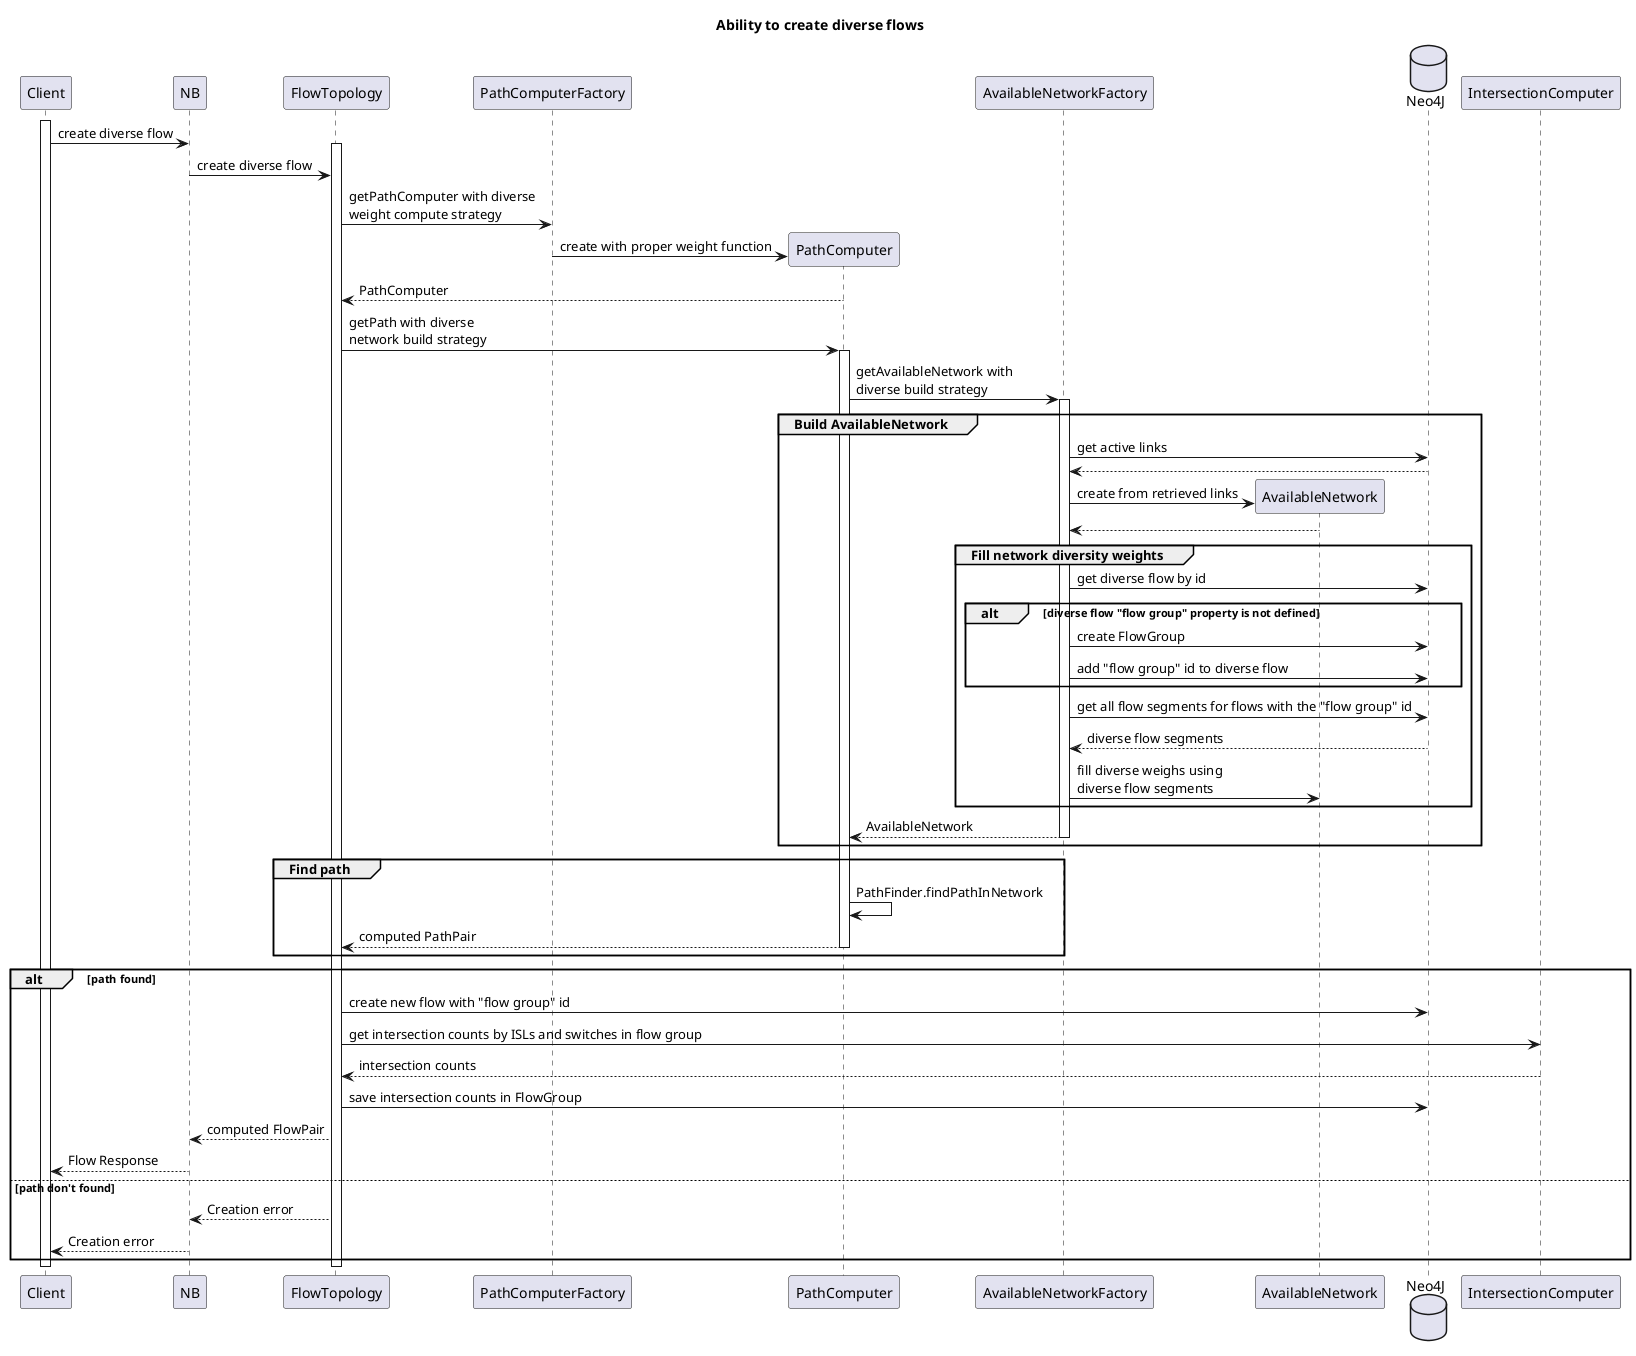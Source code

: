 @startuml
title Ability to create diverse flows

participant Client
participant NB
participant FlowTopology
participant PathComputerFactory
participant PathComputer
participant AvailableNetworkFactory
participant AvailableNetwork
database Neo4J
participant IntersectionComputer

activate Client
Client -> NB: create diverse flow
activate FlowTopology
NB -> FlowTopology: create diverse flow

FlowTopology -> PathComputerFactory: getPathComputer with diverse\nweight compute strategy
create PathComputer
PathComputerFactory -> PathComputer: create with proper weight function
PathComputer --> FlowTopology: PathComputer

FlowTopology -> PathComputer: getPath with diverse\nnetwork build strategy
activate PathComputer

PathComputer -> AvailableNetworkFactory: getAvailableNetwork with\ndiverse build strategy
activate AvailableNetworkFactory

group Build AvailableNetwork
    AvailableNetworkFactory -> Neo4J: get active links
    Neo4J--> AvailableNetworkFactory
    create AvailableNetwork
    AvailableNetworkFactory -> AvailableNetwork: create from retrieved links
    AvailableNetwork --> AvailableNetworkFactory

    group Fill network diversity weights
        AvailableNetworkFactory -> Neo4J: get diverse flow by id
        alt diverse flow "flow group" property is not defined
           AvailableNetworkFactory -> Neo4J: create FlowGroup
           AvailableNetworkFactory -> Neo4J: add "flow group" id to diverse flow
        end

        AvailableNetworkFactory -> Neo4J: get all flow segments for flows with the "flow group" id
        Neo4J--> AvailableNetworkFactory: diverse flow segments

        AvailableNetworkFactory -> AvailableNetwork: fill diverse weighs using\ndiverse flow segments
    end
    AvailableNetworkFactory --> PathComputer: AvailableNetwork
    deactivate AvailableNetworkFactory
end

group Find path
    PathComputer -> PathComputer: PathFinder.findPathInNetwork
    PathComputer --> FlowTopology: computed PathPair
    deactivate PathComputer
end

alt path found
    FlowTopology -> Neo4J: create new flow with "flow group" id
    FlowTopology -> IntersectionComputer: get intersection counts by ISLs and switches in flow group
    IntersectionComputer --> FlowTopology: intersection counts
    FlowTopology -> Neo4J: save intersection counts in FlowGroup
    FlowTopology --> NB: computed FlowPair
    NB --> Client: Flow Response

else path don't found
   FlowTopology --> NB: Creation error
   NB --> Client: Creation error
end

deactivate FlowTopology
deactivate Client

@enduml
